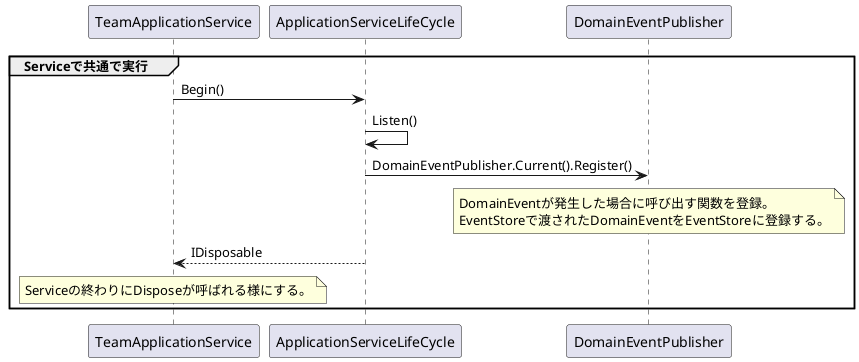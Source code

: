 @startuml
group Serviceで共通で実行
    TeamApplicationService -> ApplicationServiceLifeCycle : Begin()
    ApplicationServiceLifeCycle -> ApplicationServiceLifeCycle : Listen()
    ApplicationServiceLifeCycle -> DomainEventPublisher : DomainEventPublisher.Current().Register()
    note over DomainEventPublisher
        DomainEventが発生した場合に呼び出す関数を登録。
        EventStoreで渡されたDomainEventをEventStoreに登録する。
    end note
    ApplicationServiceLifeCycle --> TeamApplicationService : IDisposable
    note over TeamApplicationService
        Serviceの終わりにDisposeが呼ばれる様にする。
    end note
end group
@enduml